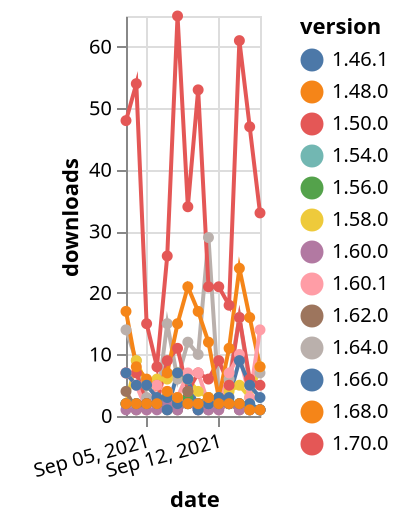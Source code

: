 {"$schema": "https://vega.github.io/schema/vega-lite/v5.json", "description": "A simple bar chart with embedded data.", "data": {"values": [{"date": "2021-09-03", "total": 15234, "delta": 2, "version": "1.56.0"}, {"date": "2021-09-04", "total": 15236, "delta": 2, "version": "1.56.0"}, {"date": "2021-09-05", "total": 15238, "delta": 2, "version": "1.56.0"}, {"date": "2021-09-06", "total": 15240, "delta": 2, "version": "1.56.0"}, {"date": "2021-09-07", "total": 15243, "delta": 3, "version": "1.56.0"}, {"date": "2021-09-08", "total": 15245, "delta": 2, "version": "1.56.0"}, {"date": "2021-09-09", "total": 15248, "delta": 3, "version": "1.56.0"}, {"date": "2021-09-10", "total": 15250, "delta": 2, "version": "1.56.0"}, {"date": "2021-09-11", "total": 15253, "delta": 3, "version": "1.56.0"}, {"date": "2021-09-12", "total": 15255, "delta": 2, "version": "1.56.0"}, {"date": "2021-09-13", "total": 15257, "delta": 2, "version": "1.56.0"}, {"date": "2021-09-14", "total": 15259, "delta": 2, "version": "1.56.0"}, {"date": "2021-09-15", "total": 15260, "delta": 1, "version": "1.56.0"}, {"date": "2021-09-16", "total": 15261, "delta": 1, "version": "1.56.0"}, {"date": "2021-09-03", "total": 12148, "delta": 14, "version": "1.64.0"}, {"date": "2021-09-04", "total": 12157, "delta": 9, "version": "1.64.0"}, {"date": "2021-09-05", "total": 12160, "delta": 3, "version": "1.64.0"}, {"date": "2021-09-06", "total": 12162, "delta": 2, "version": "1.64.0"}, {"date": "2021-09-07", "total": 12177, "delta": 15, "version": "1.64.0"}, {"date": "2021-09-08", "total": 12183, "delta": 6, "version": "1.64.0"}, {"date": "2021-09-09", "total": 12195, "delta": 12, "version": "1.64.0"}, {"date": "2021-09-10", "total": 12205, "delta": 10, "version": "1.64.0"}, {"date": "2021-09-11", "total": 12234, "delta": 29, "version": "1.64.0"}, {"date": "2021-09-12", "total": 12237, "delta": 3, "version": "1.64.0"}, {"date": "2021-09-13", "total": 12243, "delta": 6, "version": "1.64.0"}, {"date": "2021-09-14", "total": 12259, "delta": 16, "version": "1.64.0"}, {"date": "2021-09-15", "total": 12264, "delta": 5, "version": "1.64.0"}, {"date": "2021-09-16", "total": 12271, "delta": 7, "version": "1.64.0"}, {"date": "2021-09-03", "total": 2266, "delta": 48, "version": "1.70.0"}, {"date": "2021-09-04", "total": 2320, "delta": 54, "version": "1.70.0"}, {"date": "2021-09-05", "total": 2335, "delta": 15, "version": "1.70.0"}, {"date": "2021-09-06", "total": 2343, "delta": 8, "version": "1.70.0"}, {"date": "2021-09-07", "total": 2369, "delta": 26, "version": "1.70.0"}, {"date": "2021-09-08", "total": 2434, "delta": 65, "version": "1.70.0"}, {"date": "2021-09-09", "total": 2468, "delta": 34, "version": "1.70.0"}, {"date": "2021-09-10", "total": 2521, "delta": 53, "version": "1.70.0"}, {"date": "2021-09-11", "total": 2542, "delta": 21, "version": "1.70.0"}, {"date": "2021-09-12", "total": 2563, "delta": 21, "version": "1.70.0"}, {"date": "2021-09-13", "total": 2581, "delta": 18, "version": "1.70.0"}, {"date": "2021-09-14", "total": 2642, "delta": 61, "version": "1.70.0"}, {"date": "2021-09-15", "total": 2689, "delta": 47, "version": "1.70.0"}, {"date": "2021-09-16", "total": 2722, "delta": 33, "version": "1.70.0"}, {"date": "2021-09-03", "total": 3158, "delta": 2, "version": "1.54.0"}, {"date": "2021-09-04", "total": 3160, "delta": 2, "version": "1.54.0"}, {"date": "2021-09-05", "total": 3162, "delta": 2, "version": "1.54.0"}, {"date": "2021-09-06", "total": 3164, "delta": 2, "version": "1.54.0"}, {"date": "2021-09-07", "total": 3167, "delta": 3, "version": "1.54.0"}, {"date": "2021-09-08", "total": 3170, "delta": 3, "version": "1.54.0"}, {"date": "2021-09-09", "total": 3172, "delta": 2, "version": "1.54.0"}, {"date": "2021-09-10", "total": 3174, "delta": 2, "version": "1.54.0"}, {"date": "2021-09-11", "total": 3176, "delta": 2, "version": "1.54.0"}, {"date": "2021-09-12", "total": 3178, "delta": 2, "version": "1.54.0"}, {"date": "2021-09-13", "total": 3180, "delta": 2, "version": "1.54.0"}, {"date": "2021-09-14", "total": 3182, "delta": 2, "version": "1.54.0"}, {"date": "2021-09-15", "total": 3184, "delta": 2, "version": "1.54.0"}, {"date": "2021-09-16", "total": 3185, "delta": 1, "version": "1.54.0"}, {"date": "2021-09-03", "total": 11747, "delta": 2, "version": "1.58.0"}, {"date": "2021-09-04", "total": 11756, "delta": 9, "version": "1.58.0"}, {"date": "2021-09-05", "total": 11761, "delta": 5, "version": "1.58.0"}, {"date": "2021-09-06", "total": 11767, "delta": 6, "version": "1.58.0"}, {"date": "2021-09-07", "total": 11773, "delta": 6, "version": "1.58.0"}, {"date": "2021-09-08", "total": 11780, "delta": 7, "version": "1.58.0"}, {"date": "2021-09-09", "total": 11786, "delta": 6, "version": "1.58.0"}, {"date": "2021-09-10", "total": 11790, "delta": 4, "version": "1.58.0"}, {"date": "2021-09-11", "total": 11793, "delta": 3, "version": "1.58.0"}, {"date": "2021-09-12", "total": 11796, "delta": 3, "version": "1.58.0"}, {"date": "2021-09-13", "total": 11800, "delta": 4, "version": "1.58.0"}, {"date": "2021-09-14", "total": 11805, "delta": 5, "version": "1.58.0"}, {"date": "2021-09-15", "total": 11808, "delta": 3, "version": "1.58.0"}, {"date": "2021-09-16", "total": 11816, "delta": 8, "version": "1.58.0"}, {"date": "2021-09-03", "total": 23005, "delta": 7, "version": "1.50.0"}, {"date": "2021-09-04", "total": 23012, "delta": 7, "version": "1.50.0"}, {"date": "2021-09-05", "total": 23014, "delta": 2, "version": "1.50.0"}, {"date": "2021-09-06", "total": 23016, "delta": 2, "version": "1.50.0"}, {"date": "2021-09-07", "total": 23025, "delta": 9, "version": "1.50.0"}, {"date": "2021-09-08", "total": 23036, "delta": 11, "version": "1.50.0"}, {"date": "2021-09-09", "total": 23040, "delta": 4, "version": "1.50.0"}, {"date": "2021-09-10", "total": 23047, "delta": 7, "version": "1.50.0"}, {"date": "2021-09-11", "total": 23053, "delta": 6, "version": "1.50.0"}, {"date": "2021-09-12", "total": 23062, "delta": 9, "version": "1.50.0"}, {"date": "2021-09-13", "total": 23067, "delta": 5, "version": "1.50.0"}, {"date": "2021-09-14", "total": 23083, "delta": 16, "version": "1.50.0"}, {"date": "2021-09-15", "total": 23089, "delta": 6, "version": "1.50.0"}, {"date": "2021-09-16", "total": 23094, "delta": 5, "version": "1.50.0"}, {"date": "2021-09-03", "total": 8805, "delta": 17, "version": "1.68.0"}, {"date": "2021-09-04", "total": 8813, "delta": 8, "version": "1.68.0"}, {"date": "2021-09-05", "total": 8819, "delta": 6, "version": "1.68.0"}, {"date": "2021-09-06", "total": 8824, "delta": 5, "version": "1.68.0"}, {"date": "2021-09-07", "total": 8831, "delta": 7, "version": "1.68.0"}, {"date": "2021-09-08", "total": 8846, "delta": 15, "version": "1.68.0"}, {"date": "2021-09-09", "total": 8867, "delta": 21, "version": "1.68.0"}, {"date": "2021-09-10", "total": 8884, "delta": 17, "version": "1.68.0"}, {"date": "2021-09-11", "total": 8896, "delta": 12, "version": "1.68.0"}, {"date": "2021-09-12", "total": 8899, "delta": 3, "version": "1.68.0"}, {"date": "2021-09-13", "total": 8910, "delta": 11, "version": "1.68.0"}, {"date": "2021-09-14", "total": 8934, "delta": 24, "version": "1.68.0"}, {"date": "2021-09-15", "total": 8950, "delta": 16, "version": "1.68.0"}, {"date": "2021-09-16", "total": 8958, "delta": 8, "version": "1.68.0"}, {"date": "2021-09-03", "total": 12487, "delta": 7, "version": "1.60.1"}, {"date": "2021-09-04", "total": 12492, "delta": 5, "version": "1.60.1"}, {"date": "2021-09-05", "total": 12493, "delta": 1, "version": "1.60.1"}, {"date": "2021-09-06", "total": 12498, "delta": 5, "version": "1.60.1"}, {"date": "2021-09-07", "total": 12502, "delta": 4, "version": "1.60.1"}, {"date": "2021-09-08", "total": 12505, "delta": 3, "version": "1.60.1"}, {"date": "2021-09-09", "total": 12512, "delta": 7, "version": "1.60.1"}, {"date": "2021-09-10", "total": 12519, "delta": 7, "version": "1.60.1"}, {"date": "2021-09-11", "total": 12521, "delta": 2, "version": "1.60.1"}, {"date": "2021-09-12", "total": 12522, "delta": 1, "version": "1.60.1"}, {"date": "2021-09-13", "total": 12529, "delta": 7, "version": "1.60.1"}, {"date": "2021-09-14", "total": 12539, "delta": 10, "version": "1.60.1"}, {"date": "2021-09-15", "total": 12542, "delta": 3, "version": "1.60.1"}, {"date": "2021-09-16", "total": 12556, "delta": 14, "version": "1.60.1"}, {"date": "2021-09-03", "total": 3341, "delta": 4, "version": "1.62.0"}, {"date": "2021-09-04", "total": 3342, "delta": 1, "version": "1.62.0"}, {"date": "2021-09-05", "total": 3344, "delta": 2, "version": "1.62.0"}, {"date": "2021-09-06", "total": 3346, "delta": 2, "version": "1.62.0"}, {"date": "2021-09-07", "total": 3347, "delta": 1, "version": "1.62.0"}, {"date": "2021-09-08", "total": 3348, "delta": 1, "version": "1.62.0"}, {"date": "2021-09-09", "total": 3352, "delta": 4, "version": "1.62.0"}, {"date": "2021-09-10", "total": 3353, "delta": 1, "version": "1.62.0"}, {"date": "2021-09-11", "total": 3354, "delta": 1, "version": "1.62.0"}, {"date": "2021-09-12", "total": 3357, "delta": 3, "version": "1.62.0"}, {"date": "2021-09-13", "total": 3359, "delta": 2, "version": "1.62.0"}, {"date": "2021-09-14", "total": 3360, "delta": 1, "version": "1.62.0"}, {"date": "2021-09-15", "total": 3361, "delta": 1, "version": "1.62.0"}, {"date": "2021-09-16", "total": 3362, "delta": 1, "version": "1.62.0"}, {"date": "2021-09-03", "total": 4932, "delta": 1, "version": "1.60.0"}, {"date": "2021-09-04", "total": 4933, "delta": 1, "version": "1.60.0"}, {"date": "2021-09-05", "total": 4934, "delta": 1, "version": "1.60.0"}, {"date": "2021-09-06", "total": 4935, "delta": 1, "version": "1.60.0"}, {"date": "2021-09-07", "total": 4937, "delta": 2, "version": "1.60.0"}, {"date": "2021-09-08", "total": 4938, "delta": 1, "version": "1.60.0"}, {"date": "2021-09-09", "total": 4940, "delta": 2, "version": "1.60.0"}, {"date": "2021-09-10", "total": 4941, "delta": 1, "version": "1.60.0"}, {"date": "2021-09-11", "total": 4942, "delta": 1, "version": "1.60.0"}, {"date": "2021-09-12", "total": 4943, "delta": 1, "version": "1.60.0"}, {"date": "2021-09-13", "total": 4945, "delta": 2, "version": "1.60.0"}, {"date": "2021-09-14", "total": 4946, "delta": 1, "version": "1.60.0"}, {"date": "2021-09-15", "total": 4947, "delta": 1, "version": "1.60.0"}, {"date": "2021-09-16", "total": 4948, "delta": 1, "version": "1.60.0"}, {"date": "2021-09-03", "total": 2656, "delta": 2, "version": "1.46.1"}, {"date": "2021-09-04", "total": 2658, "delta": 2, "version": "1.46.1"}, {"date": "2021-09-05", "total": 2660, "delta": 2, "version": "1.46.1"}, {"date": "2021-09-06", "total": 2662, "delta": 2, "version": "1.46.1"}, {"date": "2021-09-07", "total": 2665, "delta": 3, "version": "1.46.1"}, {"date": "2021-09-08", "total": 2667, "delta": 2, "version": "1.46.1"}, {"date": "2021-09-09", "total": 2669, "delta": 2, "version": "1.46.1"}, {"date": "2021-09-10", "total": 2671, "delta": 2, "version": "1.46.1"}, {"date": "2021-09-11", "total": 2673, "delta": 2, "version": "1.46.1"}, {"date": "2021-09-12", "total": 2675, "delta": 2, "version": "1.46.1"}, {"date": "2021-09-13", "total": 2677, "delta": 2, "version": "1.46.1"}, {"date": "2021-09-14", "total": 2679, "delta": 2, "version": "1.46.1"}, {"date": "2021-09-15", "total": 2681, "delta": 2, "version": "1.46.1"}, {"date": "2021-09-16", "total": 2682, "delta": 1, "version": "1.46.1"}, {"date": "2021-09-03", "total": 3820, "delta": 7, "version": "1.66.0"}, {"date": "2021-09-04", "total": 3825, "delta": 5, "version": "1.66.0"}, {"date": "2021-09-05", "total": 3830, "delta": 5, "version": "1.66.0"}, {"date": "2021-09-06", "total": 3833, "delta": 3, "version": "1.66.0"}, {"date": "2021-09-07", "total": 3834, "delta": 1, "version": "1.66.0"}, {"date": "2021-09-08", "total": 3841, "delta": 7, "version": "1.66.0"}, {"date": "2021-09-09", "total": 3847, "delta": 6, "version": "1.66.0"}, {"date": "2021-09-10", "total": 3848, "delta": 1, "version": "1.66.0"}, {"date": "2021-09-11", "total": 3850, "delta": 2, "version": "1.66.0"}, {"date": "2021-09-12", "total": 3853, "delta": 3, "version": "1.66.0"}, {"date": "2021-09-13", "total": 3856, "delta": 3, "version": "1.66.0"}, {"date": "2021-09-14", "total": 3865, "delta": 9, "version": "1.66.0"}, {"date": "2021-09-15", "total": 3870, "delta": 5, "version": "1.66.0"}, {"date": "2021-09-16", "total": 3873, "delta": 3, "version": "1.66.0"}, {"date": "2021-09-03", "total": 10213, "delta": 2, "version": "1.48.0"}, {"date": "2021-09-04", "total": 10215, "delta": 2, "version": "1.48.0"}, {"date": "2021-09-05", "total": 10217, "delta": 2, "version": "1.48.0"}, {"date": "2021-09-06", "total": 10219, "delta": 2, "version": "1.48.0"}, {"date": "2021-09-07", "total": 10223, "delta": 4, "version": "1.48.0"}, {"date": "2021-09-08", "total": 10226, "delta": 3, "version": "1.48.0"}, {"date": "2021-09-09", "total": 10228, "delta": 2, "version": "1.48.0"}, {"date": "2021-09-10", "total": 10230, "delta": 2, "version": "1.48.0"}, {"date": "2021-09-11", "total": 10233, "delta": 3, "version": "1.48.0"}, {"date": "2021-09-12", "total": 10235, "delta": 2, "version": "1.48.0"}, {"date": "2021-09-13", "total": 10237, "delta": 2, "version": "1.48.0"}, {"date": "2021-09-14", "total": 10239, "delta": 2, "version": "1.48.0"}, {"date": "2021-09-15", "total": 10240, "delta": 1, "version": "1.48.0"}, {"date": "2021-09-16", "total": 10241, "delta": 1, "version": "1.48.0"}]}, "width": "container", "mark": {"type": "line", "point": {"filled": true}}, "encoding": {"x": {"field": "date", "type": "temporal", "timeUnit": "yearmonthdate", "title": "date", "axis": {"labelAngle": -15}}, "y": {"field": "delta", "type": "quantitative", "title": "downloads"}, "color": {"field": "version", "type": "nominal"}, "tooltip": {"field": "delta"}}}
